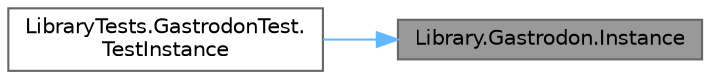 digraph "Library.Gastrodon.Instance"
{
 // INTERACTIVE_SVG=YES
 // LATEX_PDF_SIZE
  bgcolor="transparent";
  edge [fontname=Helvetica,fontsize=10,labelfontname=Helvetica,labelfontsize=10];
  node [fontname=Helvetica,fontsize=10,shape=box,height=0.2,width=0.4];
  rankdir="RL";
  Node1 [id="Node000001",label="Library.Gastrodon.Instance",height=0.2,width=0.4,color="gray40", fillcolor="grey60", style="filled", fontcolor="black",tooltip="Este método retorna una copia del pokemon aplicando así, el patrón prototype."];
  Node1 -> Node2 [id="edge1_Node000001_Node000002",dir="back",color="steelblue1",style="solid",tooltip=" "];
  Node2 [id="Node000002",label="LibraryTests.GastrodonTest.\lTestInstance",height=0.2,width=0.4,color="grey40", fillcolor="white", style="filled",URL="$classLibraryTests_1_1GastrodonTest.html#a9cf25ff93083193976a92ccced56dcf8",tooltip="Test del método Instance."];
}

